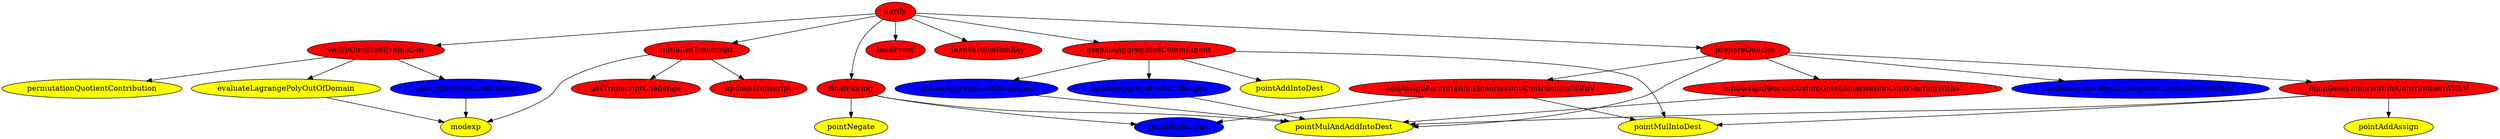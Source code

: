 digraph zk {
    { node [style=filled fillcolor="blue"]  
        lookupQuotientContribution
        addAssignLookupLinearisationContributionWithV
        updateAggregationChallenge1
        updateAggregationChallenge2
        pointSubAssign
    }
    { node [style=filled fillcolor="yellow"]
        modexp 
        permutationQuotientContribution 
        pointNegate
        pointAddIntoDest
        pointMulIntoDest
        pointAddAssign
        evaluateLagrangePolyOutOfDomain
        pointMulAndAddIntoDest
    }
    { node [style=filled fillcolor="red"]   
        mainGateLinearisationContributionWithV
        verifyQuotientEvaluation
        addAssignPermutationLinearisationContributionWithV
        addAssignRescueCustomGateLinearisationContributionWithV
        finalPairing
        getTranscriptChallenge
        initializeTranscript
        loadProof
        loadVerificationKey
        prepareAggregatedCommitment
        prepareQueries
        updateTranscript
        verify
    }

    initializeTranscript -> modexp
    initializeTranscript -> updateTranscript
    initializeTranscript -> getTranscriptChallenge

    verifyQuotientEvaluation -> evaluateLagrangePolyOutOfDomain
    verifyQuotientEvaluation -> permutationQuotientContribution
    verifyQuotientEvaluation -> lookupQuotientContribution

    evaluateLagrangePolyOutOfDomain -> modexp
    lookupQuotientContribution -> modexp

    prepareQueries -> pointMulAndAddIntoDest
    prepareQueries -> mainGateLinearisationContributionWithV
    prepareQueries -> addAssignRescueCustomGateLinearisationContributionWithV
    prepareQueries -> addAssignPermutationLinearisationContributionWithV
    prepareQueries -> addAssignLookupLinearisationContributionWithV

    mainGateLinearisationContributionWithV -> pointMulIntoDest
    mainGateLinearisationContributionWithV -> pointMulAndAddIntoDest
    mainGateLinearisationContributionWithV -> pointAddAssign

    addAssignRescueCustomGateLinearisationContributionWithV -> pointMulAndAddIntoDest

    addAssignPermutationLinearisationContributionWithV -> pointMulIntoDest
    addAssignPermutationLinearisationContributionWithV -> pointSubAssign

    prepareAggregatedCommitment -> updateAggregationChallenge1
    prepareAggregatedCommitment -> pointAddIntoDest
    prepareAggregatedCommitment -> pointMulIntoDest
    prepareAggregatedCommitment -> updateAggregationChallenge2

    updateAggregationChallenge1 -> pointMulAndAddIntoDest
    updateAggregationChallenge2 -> pointMulAndAddIntoDest

    finalPairing -> pointSubAssign
    finalPairing -> pointMulAndAddIntoDest
    finalPairing -> pointNegate

    verify -> loadVerificationKey
    verify -> loadProof
    verify -> initializeTranscript
    verify -> verifyQuotientEvaluation
    verify -> prepareQueries
    verify -> prepareAggregatedCommitment
    verify -> finalPairing
}